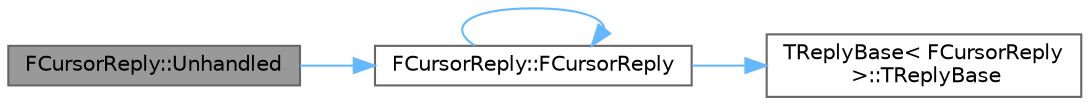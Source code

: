 digraph "FCursorReply::Unhandled"
{
 // INTERACTIVE_SVG=YES
 // LATEX_PDF_SIZE
  bgcolor="transparent";
  edge [fontname=Helvetica,fontsize=10,labelfontname=Helvetica,labelfontsize=10];
  node [fontname=Helvetica,fontsize=10,shape=box,height=0.2,width=0.4];
  rankdir="LR";
  Node1 [id="Node000001",label="FCursorReply::Unhandled",height=0.2,width=0.4,color="gray40", fillcolor="grey60", style="filled", fontcolor="black",tooltip="Makes a NULL response meaning no prefersce."];
  Node1 -> Node2 [id="edge1_Node000001_Node000002",color="steelblue1",style="solid",tooltip=" "];
  Node2 [id="Node000002",label="FCursorReply::FCursorReply",height=0.2,width=0.4,color="grey40", fillcolor="white", style="filled",URL="$dc/d33/classFCursorReply.html#ad73971e69b72c99bc1dea79340f6c3d6",tooltip="Internal constructor - makes a NULL result."];
  Node2 -> Node2 [id="edge2_Node000002_Node000002",color="steelblue1",style="solid",tooltip=" "];
  Node2 -> Node3 [id="edge3_Node000002_Node000003",color="steelblue1",style="solid",tooltip=" "];
  Node3 [id="Node000003",label="TReplyBase\< FCursorReply\l \>::TReplyBase",height=0.2,width=0.4,color="grey40", fillcolor="white", style="filled",URL="$d9/dab/classTReplyBase.html#a1e9ad2234a336e01bf672bdb3ac91423",tooltip=" "];
}
